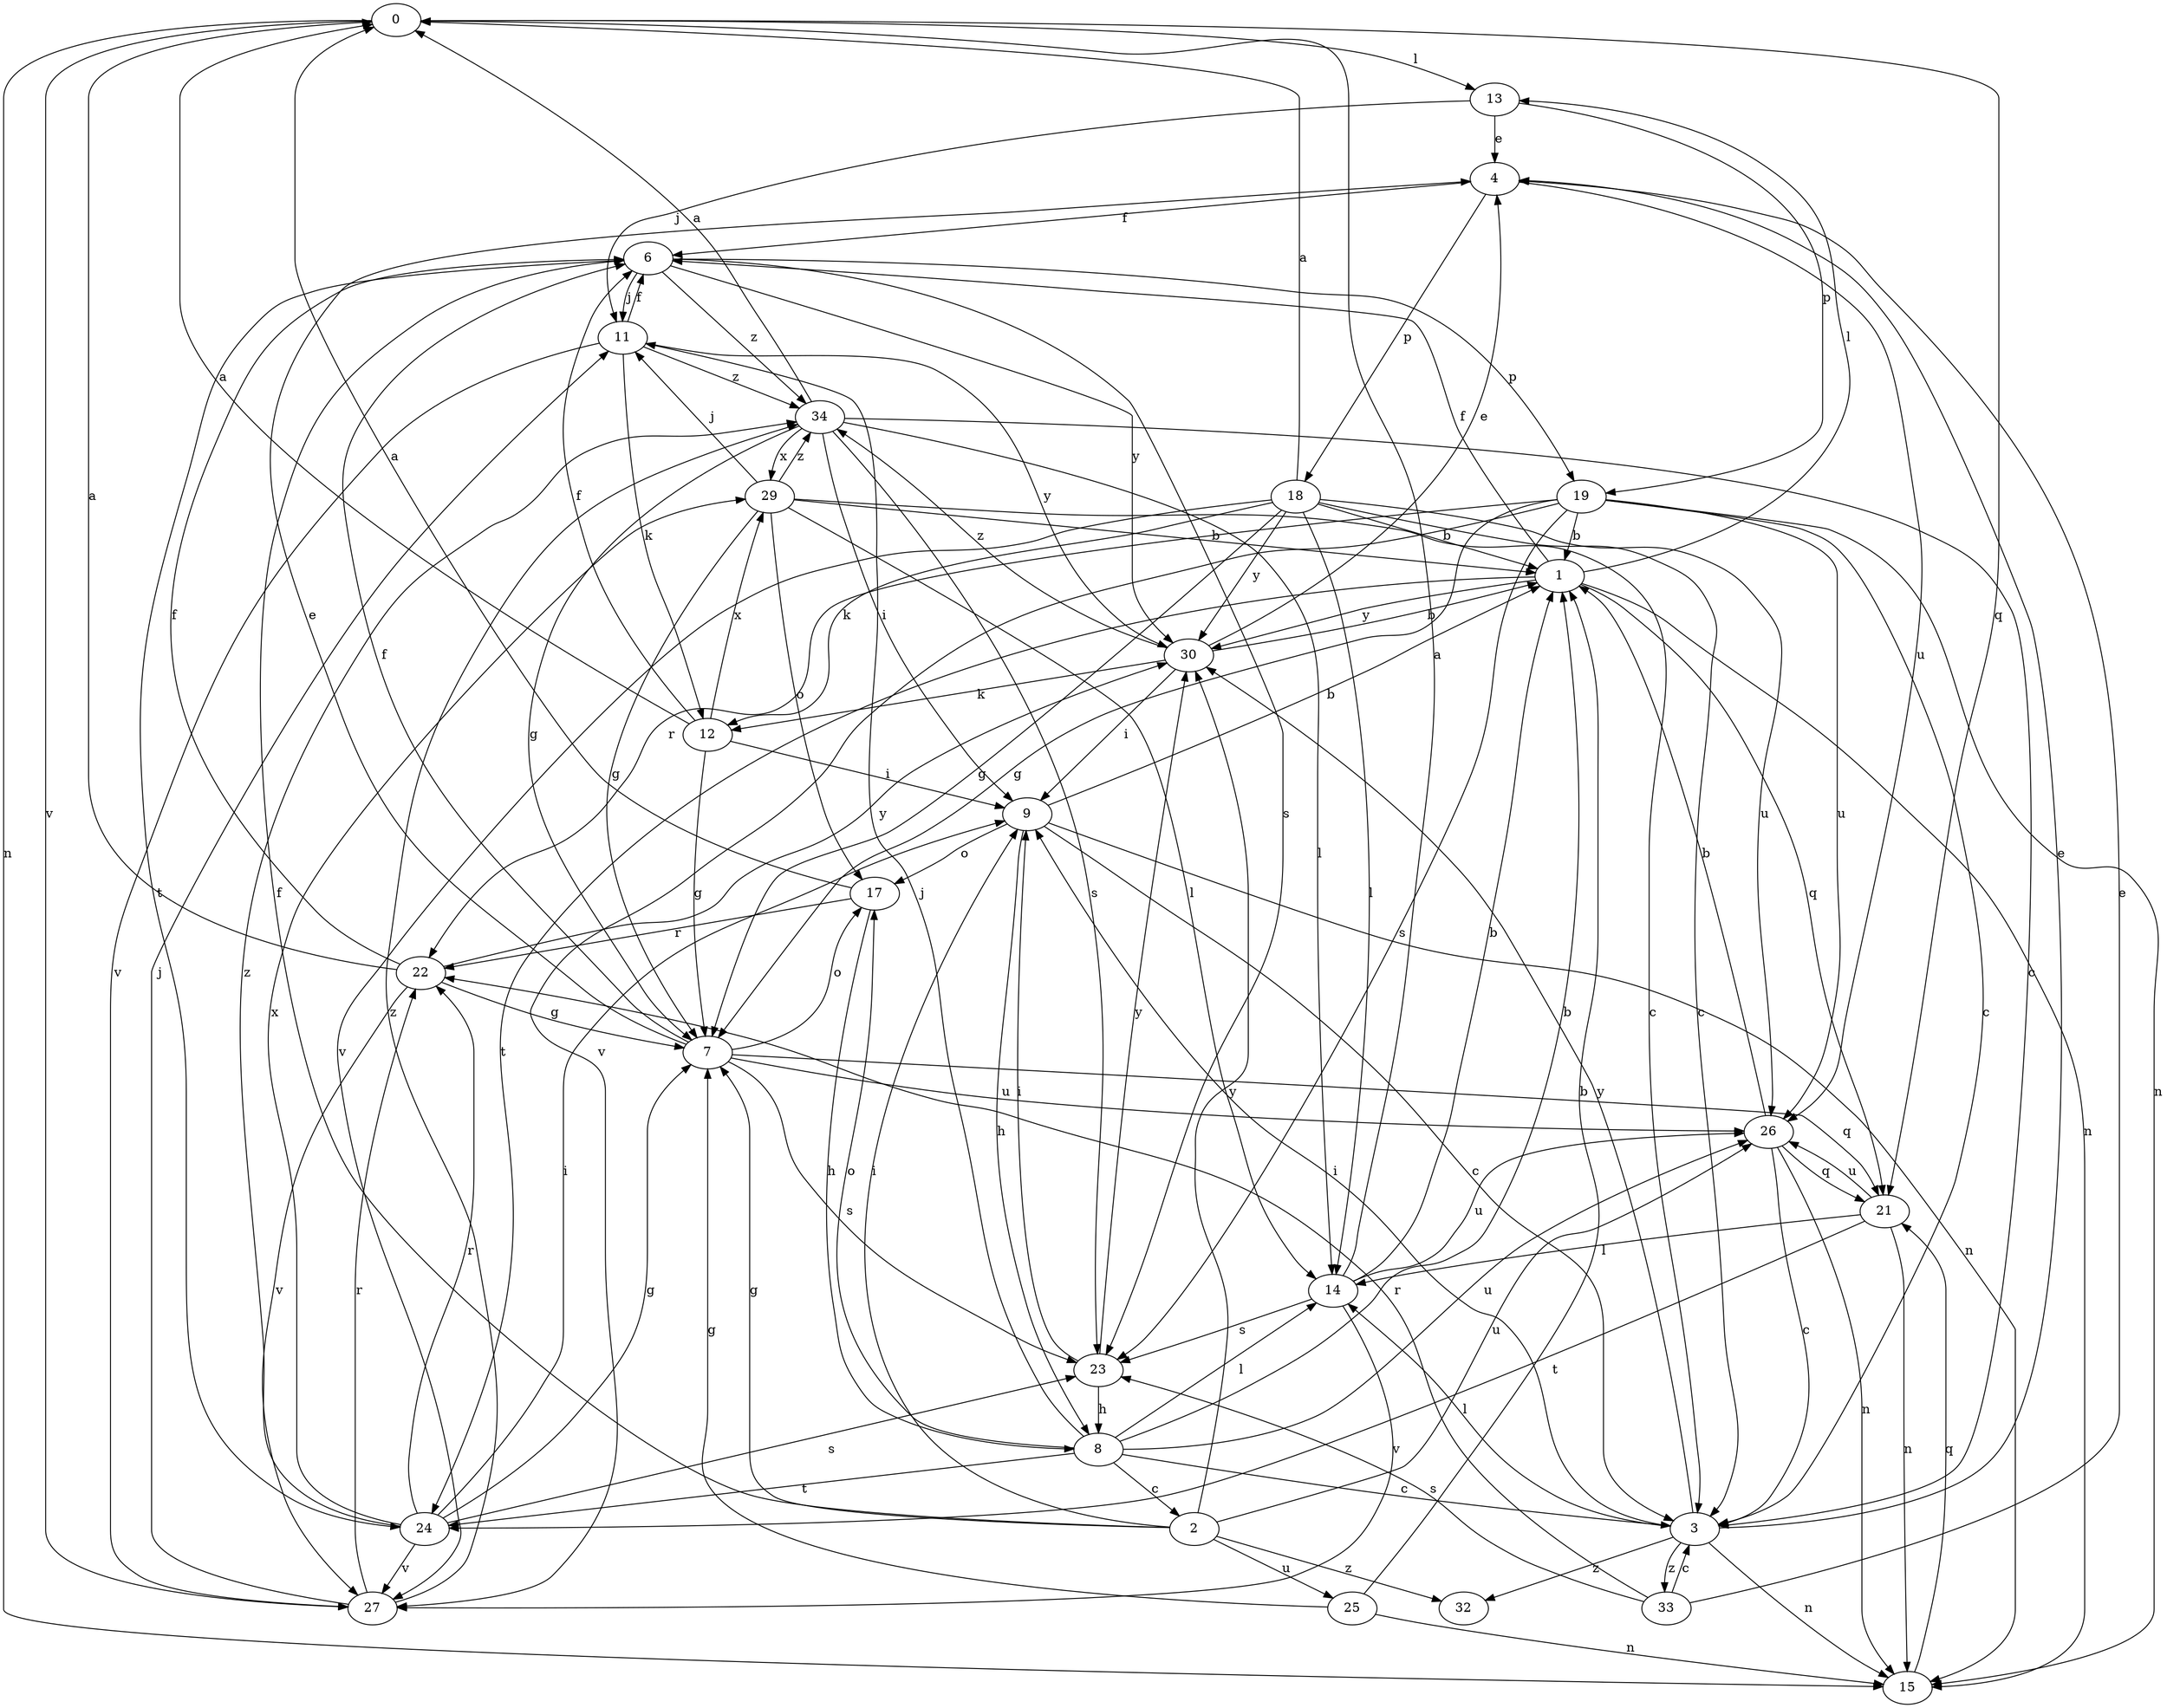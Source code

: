 strict digraph  {
0;
1;
2;
3;
4;
6;
7;
8;
9;
11;
12;
13;
14;
15;
17;
18;
19;
21;
22;
23;
24;
25;
26;
27;
29;
30;
32;
33;
34;
0 -> 13  [label=l];
0 -> 15  [label=n];
0 -> 21  [label=q];
0 -> 27  [label=v];
1 -> 6  [label=f];
1 -> 13  [label=l];
1 -> 15  [label=n];
1 -> 21  [label=q];
1 -> 24  [label=t];
1 -> 30  [label=y];
2 -> 6  [label=f];
2 -> 7  [label=g];
2 -> 9  [label=i];
2 -> 25  [label=u];
2 -> 26  [label=u];
2 -> 30  [label=y];
2 -> 32  [label=z];
3 -> 4  [label=e];
3 -> 9  [label=i];
3 -> 14  [label=l];
3 -> 15  [label=n];
3 -> 30  [label=y];
3 -> 32  [label=z];
3 -> 33  [label=z];
4 -> 6  [label=f];
4 -> 18  [label=p];
4 -> 26  [label=u];
6 -> 11  [label=j];
6 -> 19  [label=p];
6 -> 23  [label=s];
6 -> 24  [label=t];
6 -> 30  [label=y];
6 -> 34  [label=z];
7 -> 4  [label=e];
7 -> 6  [label=f];
7 -> 17  [label=o];
7 -> 21  [label=q];
7 -> 23  [label=s];
7 -> 26  [label=u];
8 -> 1  [label=b];
8 -> 2  [label=c];
8 -> 3  [label=c];
8 -> 11  [label=j];
8 -> 14  [label=l];
8 -> 17  [label=o];
8 -> 24  [label=t];
8 -> 26  [label=u];
9 -> 1  [label=b];
9 -> 3  [label=c];
9 -> 8  [label=h];
9 -> 15  [label=n];
9 -> 17  [label=o];
11 -> 6  [label=f];
11 -> 12  [label=k];
11 -> 27  [label=v];
11 -> 30  [label=y];
11 -> 34  [label=z];
12 -> 0  [label=a];
12 -> 6  [label=f];
12 -> 7  [label=g];
12 -> 9  [label=i];
12 -> 29  [label=x];
13 -> 4  [label=e];
13 -> 11  [label=j];
13 -> 19  [label=p];
14 -> 0  [label=a];
14 -> 1  [label=b];
14 -> 23  [label=s];
14 -> 26  [label=u];
14 -> 27  [label=v];
15 -> 21  [label=q];
17 -> 0  [label=a];
17 -> 8  [label=h];
17 -> 22  [label=r];
18 -> 0  [label=a];
18 -> 1  [label=b];
18 -> 3  [label=c];
18 -> 7  [label=g];
18 -> 12  [label=k];
18 -> 14  [label=l];
18 -> 26  [label=u];
18 -> 27  [label=v];
18 -> 30  [label=y];
19 -> 1  [label=b];
19 -> 3  [label=c];
19 -> 7  [label=g];
19 -> 15  [label=n];
19 -> 22  [label=r];
19 -> 23  [label=s];
19 -> 26  [label=u];
19 -> 27  [label=v];
21 -> 14  [label=l];
21 -> 15  [label=n];
21 -> 24  [label=t];
21 -> 26  [label=u];
22 -> 0  [label=a];
22 -> 6  [label=f];
22 -> 7  [label=g];
22 -> 27  [label=v];
22 -> 30  [label=y];
23 -> 8  [label=h];
23 -> 9  [label=i];
23 -> 30  [label=y];
24 -> 7  [label=g];
24 -> 9  [label=i];
24 -> 22  [label=r];
24 -> 23  [label=s];
24 -> 27  [label=v];
24 -> 29  [label=x];
24 -> 34  [label=z];
25 -> 1  [label=b];
25 -> 7  [label=g];
25 -> 15  [label=n];
26 -> 1  [label=b];
26 -> 3  [label=c];
26 -> 15  [label=n];
26 -> 21  [label=q];
27 -> 11  [label=j];
27 -> 22  [label=r];
27 -> 34  [label=z];
29 -> 1  [label=b];
29 -> 3  [label=c];
29 -> 7  [label=g];
29 -> 11  [label=j];
29 -> 14  [label=l];
29 -> 17  [label=o];
29 -> 34  [label=z];
30 -> 1  [label=b];
30 -> 4  [label=e];
30 -> 9  [label=i];
30 -> 12  [label=k];
30 -> 34  [label=z];
33 -> 3  [label=c];
33 -> 4  [label=e];
33 -> 22  [label=r];
33 -> 23  [label=s];
34 -> 0  [label=a];
34 -> 3  [label=c];
34 -> 7  [label=g];
34 -> 9  [label=i];
34 -> 14  [label=l];
34 -> 23  [label=s];
34 -> 29  [label=x];
}
